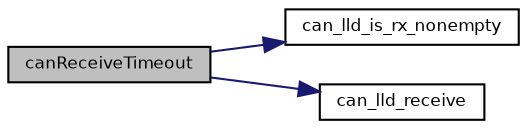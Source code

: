 digraph "canReceiveTimeout"
{
  bgcolor="transparent";
  edge [fontname="Helvetica",fontsize="8",labelfontname="Helvetica",labelfontsize="8"];
  node [fontname="Helvetica",fontsize="8",shape=record];
  rankdir="LR";
  Node59 [label="canReceiveTimeout",height=0.2,width=0.4,color="black", fillcolor="grey75", style="filled", fontcolor="black"];
  Node59 -> Node60 [color="midnightblue",fontsize="8",style="solid",fontname="Helvetica"];
  Node60 [label="can_lld_is_rx_nonempty",height=0.2,width=0.4,color="black",URL="$group___c_a_n.html#gae061807c8879157051859f1252494690",tooltip="Determines whether a frame has been received. "];
  Node59 -> Node61 [color="midnightblue",fontsize="8",style="solid",fontname="Helvetica"];
  Node61 [label="can_lld_receive",height=0.2,width=0.4,color="black",URL="$group___c_a_n.html#ga14aa484f836fddaa233ad278c9a67910",tooltip="Receives a frame from the input queue. "];
}

